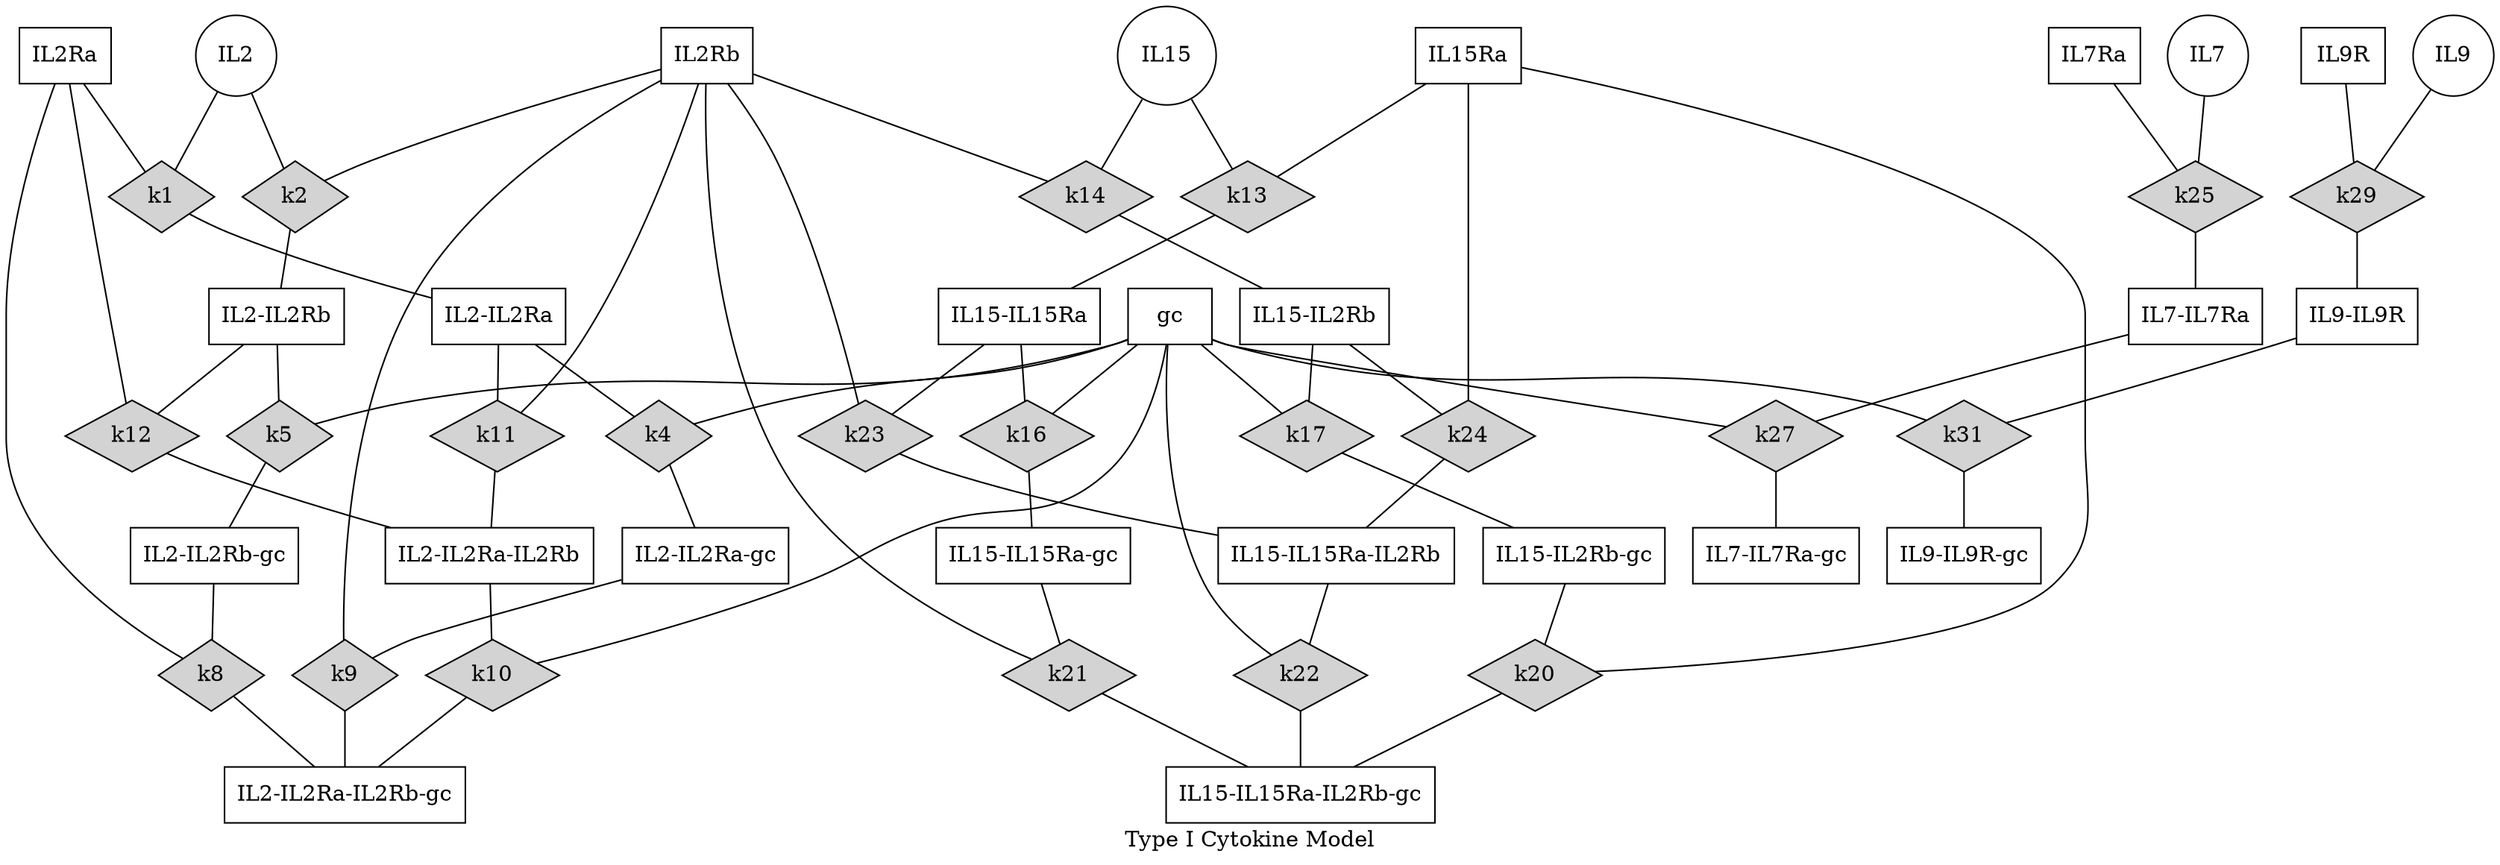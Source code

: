 ##"A few people in the field of genetics are using dot to draw "marriage node diagram"  pedigree drawings.  Here is one I have done of a test pedigree from the FTREE pedigree drawing package (Lion Share was a racehorse)." Contributed by David Duffy.

##Command to get the layout: "dot -Tpng thisfile > thisfile.png"

digraph Ped_Lion_Share           {
# page = "8.2677165,11.692913";
ratio = "auto";
mincross = 2.0;
label = "Type I Cytokine Model";

"IL2"   [shape=circle];
"IL2Ra" [shape=box    ];
"IL2Rb" [shape=box    ];
"gc"    [shape=box    ];
"IL2-IL2Ra" [shape=box];
"IL2-IL2Rb" [shape=box];
"IL2-IL2Ra" [shape=box];
"IL2-IL2Ra" [shape=box];
"IL2-IL2Ra-IL2Rb" [shape=box ];
"IL2-IL2Ra-gc" [shape=box ];
"IL2-IL2Rb-gc" [shape=box ];
"IL2-IL2Ra-IL2Rb-gc" [shape=box ];

"IL15"  [shape=circle];
"IL15Ra"    [shape=box];
"IL15-IL15Ra"   [shape=box];
"IL15-IL2Rb"    [shape=box];
"IL15-IL15Ra-IL2Rb" [shape=box];
"IL15-IL15Ra-gc"    [shape=box];
"IL15-IL2Rb-gc" [shape=box];
"IL15-IL15Ra-IL2Rb-gc"  [shape=box];

"IL7"   [shape=circle];
"IL7Ra" [shape=box];
"IL7-IL7Ra" [shape=box];
"IL7-IL7Ra-gc"  [shape=box];

"IL9"   [shape=circle];
"IL9R" [shape=box    ];
"IL9-IL9R" [shape=box];
"IL9-IL9R-gc" [shape=box ];


"k1" [shape=diamond,style=filled,height=.1,width=.1];
"IL2" -> "k1" [dir=none,weight=1];
"IL2Ra" -> "k1" [dir=none,weight=1];
"k1" -> "IL2-IL2Ra" [dir=none, weight=2];

"k2" [shape=diamond,style=filled,height=.1,width=.1];
"IL2" -> "k2" [dir=none,weight=1];
"IL2Rb" -> "k2" [dir=none,weight=1];
"k2" -> "IL2-IL2Rb" [dir=none, weight=2];

"k4" [shape=diamond,style=filled,height=.1,width=.1];
"IL2-IL2Ra" -> "k4" [dir=none,weight=1];
"gc" -> "k4" [dir=none,weight=1];
"k4" -> "IL2-IL2Ra-gc" [dir=none, weight=2];

"k5" [shape=diamond,style=filled,height=.1,width=.1];
"IL2-IL2Rb" -> "k5" [dir=none,weight=1];
"gc" -> "k5" [dir=none,weight=1];
"k5" -> "IL2-IL2Rb-gc" [dir=none, weight=2];

"k8" [shape=diamond,style=filled,height=.1,width=.1];
"IL2-IL2Rb-gc" -> "k8" [dir=none,weight=1];
"IL2Ra" -> "k8" [dir=none,weight=1];
"k8" -> "IL2-IL2Ra-IL2Rb-gc" [dir=none, weight=2];

"k9" [shape=diamond,style=filled,height=.1,width=.1];
"IL2-IL2Ra-gc" -> "k9" [dir=none,weight=1];
"IL2Rb" -> "k9" [dir=none,weight=1];
"k9" -> "IL2-IL2Ra-IL2Rb-gc" [dir=none, weight=2];

"k10" [shape=diamond,style=filled,height=.1,width=.1];
"IL2-IL2Ra-IL2Rb" -> "k10" [dir=none,weight=1];
"gc" -> "k10" [dir=none,weight=1];
"k10" -> "IL2-IL2Ra-IL2Rb-gc" [dir=none, weight=2];

"k11" [shape=diamond,style=filled,height=.1,width=.1];
"IL2-IL2Ra" -> "k11" [dir=none,weight=1];
"IL2Rb" -> "k11" [dir=none,weight=1];
"k11" -> "IL2-IL2Ra-IL2Rb" [dir=none, weight=2];

"k12" [shape=diamond,style=filled,height=.1,width=.1];
"IL2-IL2Rb" -> "k12" [dir=none,weight=1];
"IL2Ra" -> "k12" [dir=none,weight=1];
"k12" -> "IL2-IL2Ra-IL2Rb" [dir=none, weight=2];

"k13" [shape=diamond,style=filled,height=.1,width=.1];
"IL15" -> "k13" [dir=none,weight=1];
"IL15Ra" -> "k13" [dir=none,weight=1];
"k13" -> "IL15-IL15Ra" [dir=none, weight=2];

"k14" [shape=diamond,style=filled,height=.1,width=.1];
"IL15" -> "k14" [dir=none,weight=1];
"IL2Rb" -> "k14" [dir=none,weight=1];
"k14" -> "IL15-IL2Rb" [dir=none, weight=2];

"k16" [shape=diamond,style=filled,height=.1,width=.1];
"IL15-IL15Ra" -> "k16" [dir=none,weight=1];
"gc" -> "k16" [dir=none,weight=1];
"k16" -> "IL15-IL15Ra-gc" [dir=none, weight=2];

"k17" [shape=diamond,style=filled,height=.1,width=.1];
"IL15-IL2Rb" -> "k17" [dir=none,weight=1];
"gc" -> "k17" [dir=none,weight=1];
"k17" -> "IL15-IL2Rb-gc" [dir=none, weight=2];

"k20" [shape=diamond,style=filled,height=.1,width=.1];
"IL15-IL2Rb-gc" -> "k20" [dir=none,weight=1];
"IL15Ra" -> "k20" [dir=none,weight=1];
"k20" -> "IL15-IL15Ra-IL2Rb-gc" [dir=none, weight=2];

"k21" [shape=diamond,style=filled,height=.1,width=.1];
"IL15-IL15Ra-gc" -> "k21" [dir=none,weight=1];
"IL2Rb" -> "k21" [dir=none,weight=1];
"k21" -> "IL15-IL15Ra-IL2Rb-gc" [dir=none, weight=2];

"k22" [shape=diamond,style=filled,height=.1,width=.1];
"IL15-IL15Ra-IL2Rb" -> "k22" [dir=none,weight=1];
"gc" -> "k22" [dir=none,weight=1];
"k22" -> "IL15-IL15Ra-IL2Rb-gc" [dir=none, weight=2];

"k23" [shape=diamond,style=filled,height=.1,width=.1];
"IL15-IL15Ra" -> "k23" [dir=none,weight=1];
"IL2Rb" -> "k23" [dir=none,weight=1];
"k23" -> "IL15-IL15Ra-IL2Rb" [dir=none, weight=2];

"k24" [shape=diamond,style=filled,height=.1,width=.1];
"IL15-IL2Rb" -> "k24" [dir=none,weight=1];
"IL15Ra" -> "k24" [dir=none,weight=1];
"k24" -> "IL15-IL15Ra-IL2Rb" [dir=none, weight=2];

"k25" [shape=diamond,style=filled,height=.1,width=.1];
"IL7" -> "k25" [dir=none,weight=1];
"IL7Ra" -> "k25" [dir=none,weight=1];
"k25" -> "IL7-IL7Ra" [dir=none, weight=2];

"k27" [shape=diamond,style=filled,height=.1,width=.1];
"IL7-IL7Ra" -> "k27" [dir=none,weight=1];
"gc" -> "k27" [dir=none,weight=1];
"k27" -> "IL7-IL7Ra-gc" [dir=none, weight=2];

"k29" [shape=diamond,style=filled,height=.1,width=.1];
"IL9" -> "k29" [dir=none,weight=1];
"IL9R" -> "k29" [dir=none,weight=1];
"k29" -> "IL9-IL9R" [dir=none, weight=2];

"k31" [shape=diamond,style=filled,height=.1,width=.1];
"IL9-IL9R" -> "k31" [dir=none,weight=1];
"gc" -> "k31" [dir=none,weight=1];
"k31" -> "IL9-IL9R-gc" [dir=none, weight=2];

}

